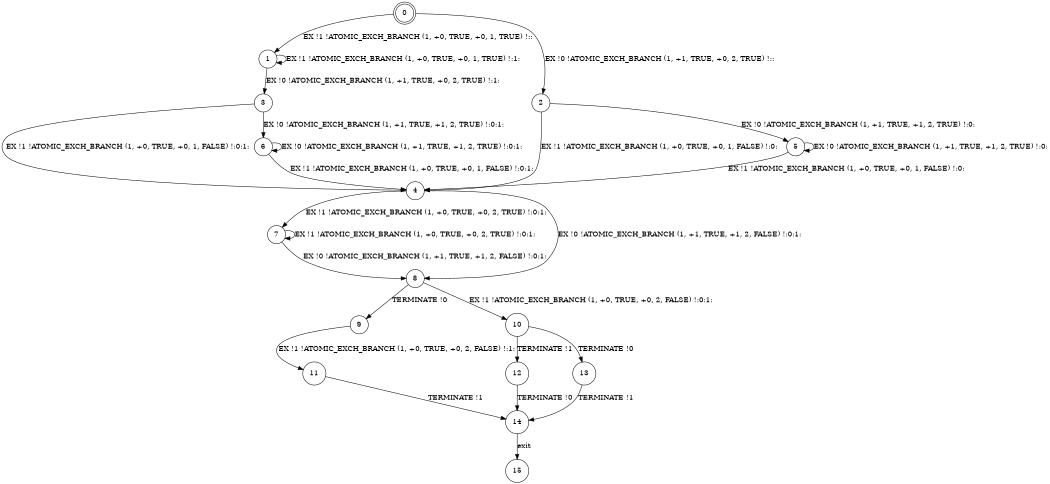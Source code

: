 digraph BCG {
size = "7, 10.5";
center = TRUE;
node [shape = circle];
0 [peripheries = 2];
0 -> 1 [label = "EX !1 !ATOMIC_EXCH_BRANCH (1, +0, TRUE, +0, 1, TRUE) !::"];
0 -> 2 [label = "EX !0 !ATOMIC_EXCH_BRANCH (1, +1, TRUE, +0, 2, TRUE) !::"];
1 -> 3 [label = "EX !0 !ATOMIC_EXCH_BRANCH (1, +1, TRUE, +0, 2, TRUE) !:1:"];
1 -> 1 [label = "EX !1 !ATOMIC_EXCH_BRANCH (1, +0, TRUE, +0, 1, TRUE) !:1:"];
2 -> 4 [label = "EX !1 !ATOMIC_EXCH_BRANCH (1, +0, TRUE, +0, 1, FALSE) !:0:"];
2 -> 5 [label = "EX !0 !ATOMIC_EXCH_BRANCH (1, +1, TRUE, +1, 2, TRUE) !:0:"];
3 -> 4 [label = "EX !1 !ATOMIC_EXCH_BRANCH (1, +0, TRUE, +0, 1, FALSE) !:0:1:"];
3 -> 6 [label = "EX !0 !ATOMIC_EXCH_BRANCH (1, +1, TRUE, +1, 2, TRUE) !:0:1:"];
4 -> 7 [label = "EX !1 !ATOMIC_EXCH_BRANCH (1, +0, TRUE, +0, 2, TRUE) !:0:1:"];
4 -> 8 [label = "EX !0 !ATOMIC_EXCH_BRANCH (1, +1, TRUE, +1, 2, FALSE) !:0:1:"];
5 -> 4 [label = "EX !1 !ATOMIC_EXCH_BRANCH (1, +0, TRUE, +0, 1, FALSE) !:0:"];
5 -> 5 [label = "EX !0 !ATOMIC_EXCH_BRANCH (1, +1, TRUE, +1, 2, TRUE) !:0:"];
6 -> 4 [label = "EX !1 !ATOMIC_EXCH_BRANCH (1, +0, TRUE, +0, 1, FALSE) !:0:1:"];
6 -> 6 [label = "EX !0 !ATOMIC_EXCH_BRANCH (1, +1, TRUE, +1, 2, TRUE) !:0:1:"];
7 -> 7 [label = "EX !1 !ATOMIC_EXCH_BRANCH (1, +0, TRUE, +0, 2, TRUE) !:0:1:"];
7 -> 8 [label = "EX !0 !ATOMIC_EXCH_BRANCH (1, +1, TRUE, +1, 2, FALSE) !:0:1:"];
8 -> 9 [label = "TERMINATE !0"];
8 -> 10 [label = "EX !1 !ATOMIC_EXCH_BRANCH (1, +0, TRUE, +0, 2, FALSE) !:0:1:"];
9 -> 11 [label = "EX !1 !ATOMIC_EXCH_BRANCH (1, +0, TRUE, +0, 2, FALSE) !:1:"];
10 -> 12 [label = "TERMINATE !1"];
10 -> 13 [label = "TERMINATE !0"];
11 -> 14 [label = "TERMINATE !1"];
12 -> 14 [label = "TERMINATE !0"];
13 -> 14 [label = "TERMINATE !1"];
14 -> 15 [label = "exit"];
}
